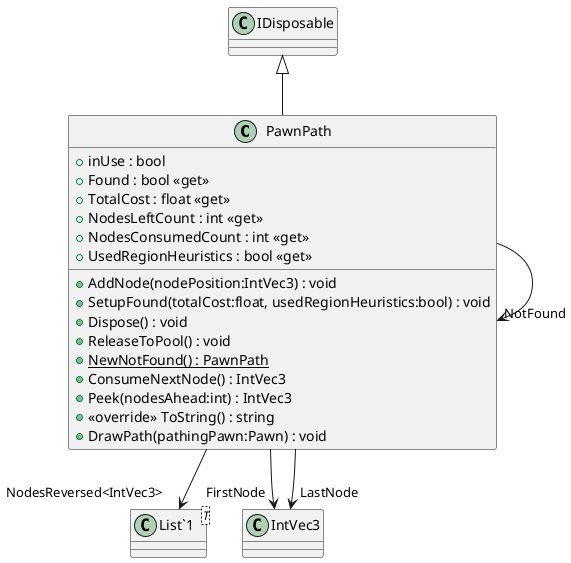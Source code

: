 @startuml
class PawnPath {
    + inUse : bool
    + Found : bool <<get>>
    + TotalCost : float <<get>>
    + NodesLeftCount : int <<get>>
    + NodesConsumedCount : int <<get>>
    + UsedRegionHeuristics : bool <<get>>
    + AddNode(nodePosition:IntVec3) : void
    + SetupFound(totalCost:float, usedRegionHeuristics:bool) : void
    + Dispose() : void
    + ReleaseToPool() : void
    + {static} NewNotFound() : PawnPath
    + ConsumeNextNode() : IntVec3
    + Peek(nodesAhead:int) : IntVec3
    + <<override>> ToString() : string
    + DrawPath(pathingPawn:Pawn) : void
}
class "List`1"<T> {
}
IDisposable <|-- PawnPath
PawnPath --> "NodesReversed<IntVec3>" "List`1"
PawnPath --> "FirstNode" IntVec3
PawnPath --> "LastNode" IntVec3
PawnPath --> "NotFound" PawnPath
@enduml
